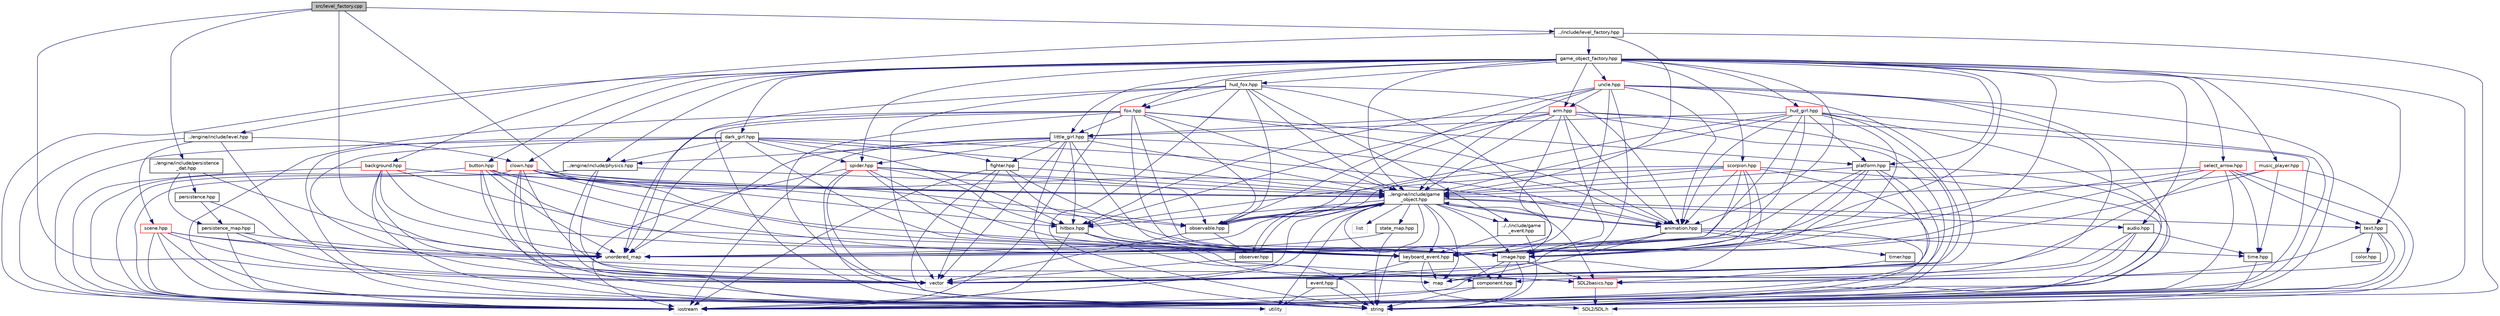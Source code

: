 digraph "src/level_factory.cpp"
{
  edge [fontname="Helvetica",fontsize="10",labelfontname="Helvetica",labelfontsize="10"];
  node [fontname="Helvetica",fontsize="10",shape=record];
  Node1 [label="src/level_factory.cpp",height=0.2,width=0.4,color="black", fillcolor="grey75", style="filled", fontcolor="black"];
  Node1 -> Node2 [color="midnightblue",fontsize="10",style="solid"];
  Node2 [label="../include/level_factory.hpp",height=0.2,width=0.4,color="black", fillcolor="white", style="filled",URL="$level__factory_8hpp.html"];
  Node2 -> Node3 [color="midnightblue",fontsize="10",style="solid"];
  Node3 [label="game_object_factory.hpp",height=0.2,width=0.4,color="black", fillcolor="white", style="filled",URL="$game__object__factory_8hpp.html"];
  Node3 -> Node4 [color="midnightblue",fontsize="10",style="solid"];
  Node4 [label="../engine/include/game\l_object.hpp",height=0.2,width=0.4,color="black", fillcolor="white", style="filled",URL="$game__object_8hpp.html"];
  Node4 -> Node5 [color="midnightblue",fontsize="10",style="solid"];
  Node5 [label="iostream",height=0.2,width=0.4,color="grey75", fillcolor="white", style="filled"];
  Node4 -> Node6 [color="midnightblue",fontsize="10",style="solid"];
  Node6 [label="map",height=0.2,width=0.4,color="grey75", fillcolor="white", style="filled"];
  Node4 -> Node7 [color="midnightblue",fontsize="10",style="solid"];
  Node7 [label="unordered_map",height=0.2,width=0.4,color="grey75", fillcolor="white", style="filled"];
  Node4 -> Node8 [color="midnightblue",fontsize="10",style="solid"];
  Node8 [label="vector",height=0.2,width=0.4,color="grey75", fillcolor="white", style="filled"];
  Node4 -> Node9 [color="midnightblue",fontsize="10",style="solid"];
  Node9 [label="list",height=0.2,width=0.4,color="grey75", fillcolor="white", style="filled"];
  Node4 -> Node10 [color="midnightblue",fontsize="10",style="solid"];
  Node10 [label="string",height=0.2,width=0.4,color="grey75", fillcolor="white", style="filled"];
  Node4 -> Node11 [color="midnightblue",fontsize="10",style="solid"];
  Node11 [label="utility",height=0.2,width=0.4,color="grey75", fillcolor="white", style="filled"];
  Node4 -> Node12 [color="midnightblue",fontsize="10",style="solid"];
  Node12 [label="SDL2basics.hpp",height=0.2,width=0.4,color="red", fillcolor="white", style="filled",URL="$_s_d_l2basics_8hpp.html"];
  Node12 -> Node13 [color="midnightblue",fontsize="10",style="solid"];
  Node13 [label="SDL2/SDL.h",height=0.2,width=0.4,color="grey75", fillcolor="white", style="filled"];
  Node4 -> Node14 [color="midnightblue",fontsize="10",style="solid"];
  Node14 [label="component.hpp",height=0.2,width=0.4,color="black", fillcolor="white", style="filled",URL="$component_8hpp.html"];
  Node14 -> Node10 [color="midnightblue",fontsize="10",style="solid"];
  Node14 -> Node5 [color="midnightblue",fontsize="10",style="solid"];
  Node4 -> Node15 [color="midnightblue",fontsize="10",style="solid"];
  Node15 [label="image.hpp",height=0.2,width=0.4,color="black", fillcolor="white", style="filled",URL="$image_8hpp.html"];
  Node15 -> Node12 [color="midnightblue",fontsize="10",style="solid"];
  Node15 -> Node14 [color="midnightblue",fontsize="10",style="solid"];
  Node15 -> Node10 [color="midnightblue",fontsize="10",style="solid"];
  Node15 -> Node5 [color="midnightblue",fontsize="10",style="solid"];
  Node4 -> Node16 [color="midnightblue",fontsize="10",style="solid"];
  Node16 [label="text.hpp",height=0.2,width=0.4,color="black", fillcolor="white", style="filled",URL="$text_8hpp.html"];
  Node16 -> Node12 [color="midnightblue",fontsize="10",style="solid"];
  Node16 -> Node14 [color="midnightblue",fontsize="10",style="solid"];
  Node16 -> Node17 [color="midnightblue",fontsize="10",style="solid"];
  Node17 [label="color.hpp",height=0.2,width=0.4,color="black", fillcolor="white", style="filled",URL="$color_8hpp.html"];
  Node16 -> Node10 [color="midnightblue",fontsize="10",style="solid"];
  Node4 -> Node18 [color="midnightblue",fontsize="10",style="solid"];
  Node18 [label="audio.hpp",height=0.2,width=0.4,color="black", fillcolor="white", style="filled",URL="$audio_8hpp.html"];
  Node18 -> Node12 [color="midnightblue",fontsize="10",style="solid"];
  Node18 -> Node14 [color="midnightblue",fontsize="10",style="solid"];
  Node18 -> Node19 [color="midnightblue",fontsize="10",style="solid"];
  Node19 [label="time.hpp",height=0.2,width=0.4,color="black", fillcolor="white", style="filled",URL="$time_8hpp.html"];
  Node19 -> Node13 [color="midnightblue",fontsize="10",style="solid"];
  Node18 -> Node10 [color="midnightblue",fontsize="10",style="solid"];
  Node4 -> Node20 [color="midnightblue",fontsize="10",style="solid"];
  Node20 [label="hitbox.hpp",height=0.2,width=0.4,color="black", fillcolor="white", style="filled",URL="$hitbox_8hpp.html"];
  Node20 -> Node10 [color="midnightblue",fontsize="10",style="solid"];
  Node20 -> Node5 [color="midnightblue",fontsize="10",style="solid"];
  Node20 -> Node12 [color="midnightblue",fontsize="10",style="solid"];
  Node20 -> Node14 [color="midnightblue",fontsize="10",style="solid"];
  Node4 -> Node21 [color="midnightblue",fontsize="10",style="solid"];
  Node21 [label="keyboard_event.hpp",height=0.2,width=0.4,color="black", fillcolor="white", style="filled",URL="$keyboard__event_8hpp.html"];
  Node21 -> Node22 [color="midnightblue",fontsize="10",style="solid"];
  Node22 [label="event.hpp",height=0.2,width=0.4,color="black", fillcolor="white", style="filled",URL="$event_8hpp.html"];
  Node22 -> Node10 [color="midnightblue",fontsize="10",style="solid"];
  Node22 -> Node11 [color="midnightblue",fontsize="10",style="solid"];
  Node21 -> Node13 [color="midnightblue",fontsize="10",style="solid"];
  Node21 -> Node6 [color="midnightblue",fontsize="10",style="solid"];
  Node4 -> Node23 [color="midnightblue",fontsize="10",style="solid"];
  Node23 [label="state_map.hpp",height=0.2,width=0.4,color="black", fillcolor="white", style="filled",URL="$state__map_8hpp.html"];
  Node23 -> Node10 [color="midnightblue",fontsize="10",style="solid"];
  Node23 -> Node7 [color="midnightblue",fontsize="10",style="solid"];
  Node4 -> Node24 [color="midnightblue",fontsize="10",style="solid"];
  Node24 [label="animation.hpp",height=0.2,width=0.4,color="black", fillcolor="white", style="filled",URL="$animation_8hpp.html"];
  Node24 -> Node10 [color="midnightblue",fontsize="10",style="solid"];
  Node24 -> Node8 [color="midnightblue",fontsize="10",style="solid"];
  Node24 -> Node6 [color="midnightblue",fontsize="10",style="solid"];
  Node24 -> Node4 [color="midnightblue",fontsize="10",style="solid"];
  Node24 -> Node15 [color="midnightblue",fontsize="10",style="solid"];
  Node24 -> Node19 [color="midnightblue",fontsize="10",style="solid"];
  Node24 -> Node25 [color="midnightblue",fontsize="10",style="solid"];
  Node25 [label="timer.hpp",height=0.2,width=0.4,color="black", fillcolor="white", style="filled",URL="$timer_8hpp.html"];
  Node25 -> Node12 [color="midnightblue",fontsize="10",style="solid"];
  Node4 -> Node26 [color="midnightblue",fontsize="10",style="solid"];
  Node26 [label="observer.hpp",height=0.2,width=0.4,color="black", fillcolor="white", style="filled",URL="$observer_8hpp.html"];
  Node26 -> Node4 [color="midnightblue",fontsize="10",style="solid"];
  Node26 -> Node8 [color="midnightblue",fontsize="10",style="solid"];
  Node4 -> Node27 [color="midnightblue",fontsize="10",style="solid"];
  Node27 [label="observable.hpp",height=0.2,width=0.4,color="black", fillcolor="white", style="filled",URL="$observable_8hpp.html"];
  Node27 -> Node4 [color="midnightblue",fontsize="10",style="solid"];
  Node27 -> Node26 [color="midnightblue",fontsize="10",style="solid"];
  Node27 -> Node8 [color="midnightblue",fontsize="10",style="solid"];
  Node4 -> Node28 [color="midnightblue",fontsize="10",style="solid"];
  Node28 [label="../../include/game\l_event.hpp",height=0.2,width=0.4,color="black", fillcolor="white", style="filled",URL="$game__event_8hpp.html"];
  Node28 -> Node10 [color="midnightblue",fontsize="10",style="solid"];
  Node28 -> Node21 [color="midnightblue",fontsize="10",style="solid"];
  Node3 -> Node18 [color="midnightblue",fontsize="10",style="solid"];
  Node3 -> Node15 [color="midnightblue",fontsize="10",style="solid"];
  Node3 -> Node16 [color="midnightblue",fontsize="10",style="solid"];
  Node3 -> Node24 [color="midnightblue",fontsize="10",style="solid"];
  Node3 -> Node29 [color="midnightblue",fontsize="10",style="solid"];
  Node29 [label="../engine/include/physics.hpp",height=0.2,width=0.4,color="black", fillcolor="white", style="filled",URL="$physics_8hpp.html"];
  Node29 -> Node5 [color="midnightblue",fontsize="10",style="solid"];
  Node29 -> Node10 [color="midnightblue",fontsize="10",style="solid"];
  Node29 -> Node8 [color="midnightblue",fontsize="10",style="solid"];
  Node29 -> Node4 [color="midnightblue",fontsize="10",style="solid"];
  Node3 -> Node21 [color="midnightblue",fontsize="10",style="solid"];
  Node3 -> Node30 [color="midnightblue",fontsize="10",style="solid"];
  Node30 [label="platform.hpp",height=0.2,width=0.4,color="black", fillcolor="white", style="filled",URL="$platform_8hpp.html"];
  Node30 -> Node4 [color="midnightblue",fontsize="10",style="solid"];
  Node30 -> Node21 [color="midnightblue",fontsize="10",style="solid"];
  Node30 -> Node15 [color="midnightblue",fontsize="10",style="solid"];
  Node30 -> Node5 [color="midnightblue",fontsize="10",style="solid"];
  Node30 -> Node8 [color="midnightblue",fontsize="10",style="solid"];
  Node30 -> Node10 [color="midnightblue",fontsize="10",style="solid"];
  Node30 -> Node7 [color="midnightblue",fontsize="10",style="solid"];
  Node3 -> Node31 [color="midnightblue",fontsize="10",style="solid"];
  Node31 [label="little_girl.hpp",height=0.2,width=0.4,color="black", fillcolor="white", style="filled",URL="$little__girl_8hpp.html"];
  Node31 -> Node4 [color="midnightblue",fontsize="10",style="solid"];
  Node31 -> Node21 [color="midnightblue",fontsize="10",style="solid"];
  Node31 -> Node24 [color="midnightblue",fontsize="10",style="solid"];
  Node31 -> Node20 [color="midnightblue",fontsize="10",style="solid"];
  Node31 -> Node29 [color="midnightblue",fontsize="10",style="solid"];
  Node31 -> Node32 [color="midnightblue",fontsize="10",style="solid"];
  Node32 [label="spider.hpp",height=0.2,width=0.4,color="red", fillcolor="white", style="filled",URL="$spider_8hpp.html"];
  Node32 -> Node4 [color="midnightblue",fontsize="10",style="solid"];
  Node32 -> Node21 [color="midnightblue",fontsize="10",style="solid"];
  Node32 -> Node15 [color="midnightblue",fontsize="10",style="solid"];
  Node32 -> Node20 [color="midnightblue",fontsize="10",style="solid"];
  Node32 -> Node27 [color="midnightblue",fontsize="10",style="solid"];
  Node32 -> Node5 [color="midnightblue",fontsize="10",style="solid"];
  Node32 -> Node8 [color="midnightblue",fontsize="10",style="solid"];
  Node32 -> Node10 [color="midnightblue",fontsize="10",style="solid"];
  Node31 -> Node33 [color="midnightblue",fontsize="10",style="solid"];
  Node33 [label="fighter.hpp",height=0.2,width=0.4,color="black", fillcolor="white", style="filled",URL="$fighter_8hpp.html"];
  Node33 -> Node4 [color="midnightblue",fontsize="10",style="solid"];
  Node33 -> Node21 [color="midnightblue",fontsize="10",style="solid"];
  Node33 -> Node15 [color="midnightblue",fontsize="10",style="solid"];
  Node33 -> Node5 [color="midnightblue",fontsize="10",style="solid"];
  Node33 -> Node8 [color="midnightblue",fontsize="10",style="solid"];
  Node33 -> Node10 [color="midnightblue",fontsize="10",style="solid"];
  Node31 -> Node5 [color="midnightblue",fontsize="10",style="solid"];
  Node31 -> Node8 [color="midnightblue",fontsize="10",style="solid"];
  Node31 -> Node10 [color="midnightblue",fontsize="10",style="solid"];
  Node31 -> Node7 [color="midnightblue",fontsize="10",style="solid"];
  Node3 -> Node34 [color="midnightblue",fontsize="10",style="solid"];
  Node34 [label="fox.hpp",height=0.2,width=0.4,color="red", fillcolor="white", style="filled",URL="$fox_8hpp.html"];
  Node34 -> Node4 [color="midnightblue",fontsize="10",style="solid"];
  Node34 -> Node24 [color="midnightblue",fontsize="10",style="solid"];
  Node34 -> Node15 [color="midnightblue",fontsize="10",style="solid"];
  Node34 -> Node21 [color="midnightblue",fontsize="10",style="solid"];
  Node34 -> Node30 [color="midnightblue",fontsize="10",style="solid"];
  Node34 -> Node27 [color="midnightblue",fontsize="10",style="solid"];
  Node34 -> Node31 [color="midnightblue",fontsize="10",style="solid"];
  Node34 -> Node5 [color="midnightblue",fontsize="10",style="solid"];
  Node34 -> Node8 [color="midnightblue",fontsize="10",style="solid"];
  Node34 -> Node10 [color="midnightblue",fontsize="10",style="solid"];
  Node34 -> Node7 [color="midnightblue",fontsize="10",style="solid"];
  Node3 -> Node35 [color="midnightblue",fontsize="10",style="solid"];
  Node35 [label="scorpion.hpp",height=0.2,width=0.4,color="red", fillcolor="white", style="filled",URL="$scorpion_8hpp.html"];
  Node35 -> Node4 [color="midnightblue",fontsize="10",style="solid"];
  Node35 -> Node21 [color="midnightblue",fontsize="10",style="solid"];
  Node35 -> Node15 [color="midnightblue",fontsize="10",style="solid"];
  Node35 -> Node20 [color="midnightblue",fontsize="10",style="solid"];
  Node35 -> Node27 [color="midnightblue",fontsize="10",style="solid"];
  Node35 -> Node24 [color="midnightblue",fontsize="10",style="solid"];
  Node35 -> Node5 [color="midnightblue",fontsize="10",style="solid"];
  Node35 -> Node8 [color="midnightblue",fontsize="10",style="solid"];
  Node35 -> Node10 [color="midnightblue",fontsize="10",style="solid"];
  Node3 -> Node32 [color="midnightblue",fontsize="10",style="solid"];
  Node3 -> Node36 [color="midnightblue",fontsize="10",style="solid"];
  Node36 [label="background.hpp",height=0.2,width=0.4,color="red", fillcolor="white", style="filled",URL="$background_8hpp.html"];
  Node36 -> Node4 [color="midnightblue",fontsize="10",style="solid"];
  Node36 -> Node21 [color="midnightblue",fontsize="10",style="solid"];
  Node36 -> Node15 [color="midnightblue",fontsize="10",style="solid"];
  Node36 -> Node5 [color="midnightblue",fontsize="10",style="solid"];
  Node36 -> Node8 [color="midnightblue",fontsize="10",style="solid"];
  Node36 -> Node10 [color="midnightblue",fontsize="10",style="solid"];
  Node36 -> Node7 [color="midnightblue",fontsize="10",style="solid"];
  Node3 -> Node37 [color="midnightblue",fontsize="10",style="solid"];
  Node37 [label="dark_girl.hpp",height=0.2,width=0.4,color="black", fillcolor="white", style="filled",URL="$dark__girl_8hpp.html"];
  Node37 -> Node4 [color="midnightblue",fontsize="10",style="solid"];
  Node37 -> Node21 [color="midnightblue",fontsize="10",style="solid"];
  Node37 -> Node24 [color="midnightblue",fontsize="10",style="solid"];
  Node37 -> Node20 [color="midnightblue",fontsize="10",style="solid"];
  Node37 -> Node29 [color="midnightblue",fontsize="10",style="solid"];
  Node37 -> Node32 [color="midnightblue",fontsize="10",style="solid"];
  Node37 -> Node33 [color="midnightblue",fontsize="10",style="solid"];
  Node37 -> Node5 [color="midnightblue",fontsize="10",style="solid"];
  Node37 -> Node8 [color="midnightblue",fontsize="10",style="solid"];
  Node37 -> Node10 [color="midnightblue",fontsize="10",style="solid"];
  Node37 -> Node7 [color="midnightblue",fontsize="10",style="solid"];
  Node3 -> Node38 [color="midnightblue",fontsize="10",style="solid"];
  Node38 [label="hud_girl.hpp",height=0.2,width=0.4,color="red", fillcolor="white", style="filled",URL="$hud__girl_8hpp.html"];
  Node38 -> Node4 [color="midnightblue",fontsize="10",style="solid"];
  Node38 -> Node24 [color="midnightblue",fontsize="10",style="solid"];
  Node38 -> Node15 [color="midnightblue",fontsize="10",style="solid"];
  Node38 -> Node21 [color="midnightblue",fontsize="10",style="solid"];
  Node38 -> Node30 [color="midnightblue",fontsize="10",style="solid"];
  Node38 -> Node27 [color="midnightblue",fontsize="10",style="solid"];
  Node38 -> Node31 [color="midnightblue",fontsize="10",style="solid"];
  Node38 -> Node5 [color="midnightblue",fontsize="10",style="solid"];
  Node38 -> Node8 [color="midnightblue",fontsize="10",style="solid"];
  Node38 -> Node10 [color="midnightblue",fontsize="10",style="solid"];
  Node38 -> Node7 [color="midnightblue",fontsize="10",style="solid"];
  Node3 -> Node39 [color="midnightblue",fontsize="10",style="solid"];
  Node39 [label="hud_fox.hpp",height=0.2,width=0.4,color="black", fillcolor="white", style="filled",URL="$hud__fox_8hpp.html"];
  Node39 -> Node4 [color="midnightblue",fontsize="10",style="solid"];
  Node39 -> Node24 [color="midnightblue",fontsize="10",style="solid"];
  Node39 -> Node15 [color="midnightblue",fontsize="10",style="solid"];
  Node39 -> Node27 [color="midnightblue",fontsize="10",style="solid"];
  Node39 -> Node34 [color="midnightblue",fontsize="10",style="solid"];
  Node39 -> Node28 [color="midnightblue",fontsize="10",style="solid"];
  Node39 -> Node5 [color="midnightblue",fontsize="10",style="solid"];
  Node39 -> Node8 [color="midnightblue",fontsize="10",style="solid"];
  Node39 -> Node10 [color="midnightblue",fontsize="10",style="solid"];
  Node39 -> Node7 [color="midnightblue",fontsize="10",style="solid"];
  Node3 -> Node40 [color="midnightblue",fontsize="10",style="solid"];
  Node40 [label="button.hpp",height=0.2,width=0.4,color="red", fillcolor="white", style="filled",URL="$button_8hpp.html"];
  Node40 -> Node4 [color="midnightblue",fontsize="10",style="solid"];
  Node40 -> Node15 [color="midnightblue",fontsize="10",style="solid"];
  Node40 -> Node21 [color="midnightblue",fontsize="10",style="solid"];
  Node40 -> Node5 [color="midnightblue",fontsize="10",style="solid"];
  Node40 -> Node8 [color="midnightblue",fontsize="10",style="solid"];
  Node40 -> Node10 [color="midnightblue",fontsize="10",style="solid"];
  Node40 -> Node7 [color="midnightblue",fontsize="10",style="solid"];
  Node3 -> Node41 [color="midnightblue",fontsize="10",style="solid"];
  Node41 [label="clown.hpp",height=0.2,width=0.4,color="red", fillcolor="white", style="filled",URL="$clown_8hpp.html"];
  Node41 -> Node4 [color="midnightblue",fontsize="10",style="solid"];
  Node41 -> Node21 [color="midnightblue",fontsize="10",style="solid"];
  Node41 -> Node15 [color="midnightblue",fontsize="10",style="solid"];
  Node41 -> Node20 [color="midnightblue",fontsize="10",style="solid"];
  Node41 -> Node27 [color="midnightblue",fontsize="10",style="solid"];
  Node41 -> Node24 [color="midnightblue",fontsize="10",style="solid"];
  Node41 -> Node5 [color="midnightblue",fontsize="10",style="solid"];
  Node41 -> Node8 [color="midnightblue",fontsize="10",style="solid"];
  Node41 -> Node10 [color="midnightblue",fontsize="10",style="solid"];
  Node41 -> Node6 [color="midnightblue",fontsize="10",style="solid"];
  Node3 -> Node42 [color="midnightblue",fontsize="10",style="solid"];
  Node42 [label="uncle.hpp",height=0.2,width=0.4,color="red", fillcolor="white", style="filled",URL="$uncle_8hpp.html"];
  Node42 -> Node4 [color="midnightblue",fontsize="10",style="solid"];
  Node42 -> Node21 [color="midnightblue",fontsize="10",style="solid"];
  Node42 -> Node15 [color="midnightblue",fontsize="10",style="solid"];
  Node42 -> Node20 [color="midnightblue",fontsize="10",style="solid"];
  Node42 -> Node27 [color="midnightblue",fontsize="10",style="solid"];
  Node42 -> Node24 [color="midnightblue",fontsize="10",style="solid"];
  Node42 -> Node43 [color="midnightblue",fontsize="10",style="solid"];
  Node43 [label="arm.hpp",height=0.2,width=0.4,color="red", fillcolor="white", style="filled",URL="$arm_8hpp.html"];
  Node43 -> Node4 [color="midnightblue",fontsize="10",style="solid"];
  Node43 -> Node21 [color="midnightblue",fontsize="10",style="solid"];
  Node43 -> Node15 [color="midnightblue",fontsize="10",style="solid"];
  Node43 -> Node20 [color="midnightblue",fontsize="10",style="solid"];
  Node43 -> Node27 [color="midnightblue",fontsize="10",style="solid"];
  Node43 -> Node24 [color="midnightblue",fontsize="10",style="solid"];
  Node43 -> Node31 [color="midnightblue",fontsize="10",style="solid"];
  Node43 -> Node5 [color="midnightblue",fontsize="10",style="solid"];
  Node43 -> Node8 [color="midnightblue",fontsize="10",style="solid"];
  Node43 -> Node10 [color="midnightblue",fontsize="10",style="solid"];
  Node42 -> Node5 [color="midnightblue",fontsize="10",style="solid"];
  Node42 -> Node8 [color="midnightblue",fontsize="10",style="solid"];
  Node42 -> Node10 [color="midnightblue",fontsize="10",style="solid"];
  Node42 -> Node6 [color="midnightblue",fontsize="10",style="solid"];
  Node3 -> Node43 [color="midnightblue",fontsize="10",style="solid"];
  Node3 -> Node44 [color="midnightblue",fontsize="10",style="solid"];
  Node44 [label="select_arrow.hpp",height=0.2,width=0.4,color="red", fillcolor="white", style="filled",URL="$select__arrow_8hpp.html"];
  Node44 -> Node4 [color="midnightblue",fontsize="10",style="solid"];
  Node44 -> Node16 [color="midnightblue",fontsize="10",style="solid"];
  Node44 -> Node21 [color="midnightblue",fontsize="10",style="solid"];
  Node44 -> Node19 [color="midnightblue",fontsize="10",style="solid"];
  Node44 -> Node5 [color="midnightblue",fontsize="10",style="solid"];
  Node44 -> Node8 [color="midnightblue",fontsize="10",style="solid"];
  Node44 -> Node10 [color="midnightblue",fontsize="10",style="solid"];
  Node44 -> Node7 [color="midnightblue",fontsize="10",style="solid"];
  Node3 -> Node45 [color="midnightblue",fontsize="10",style="solid"];
  Node45 [label="music_player.hpp",height=0.2,width=0.4,color="red", fillcolor="white", style="filled",URL="$music__player_8hpp.html"];
  Node45 -> Node4 [color="midnightblue",fontsize="10",style="solid"];
  Node45 -> Node19 [color="midnightblue",fontsize="10",style="solid"];
  Node45 -> Node21 [color="midnightblue",fontsize="10",style="solid"];
  Node45 -> Node10 [color="midnightblue",fontsize="10",style="solid"];
  Node3 -> Node5 [color="midnightblue",fontsize="10",style="solid"];
  Node3 -> Node10 [color="midnightblue",fontsize="10",style="solid"];
  Node2 -> Node46 [color="midnightblue",fontsize="10",style="solid"];
  Node46 [label="../engine/include/level.hpp",height=0.2,width=0.4,color="black", fillcolor="white", style="filled",URL="$level_8hpp.html"];
  Node46 -> Node5 [color="midnightblue",fontsize="10",style="solid"];
  Node46 -> Node10 [color="midnightblue",fontsize="10",style="solid"];
  Node46 -> Node47 [color="midnightblue",fontsize="10",style="solid"];
  Node47 [label="scene.hpp",height=0.2,width=0.4,color="red", fillcolor="white", style="filled",URL="$scene_8hpp.html"];
  Node47 -> Node12 [color="midnightblue",fontsize="10",style="solid"];
  Node47 -> Node5 [color="midnightblue",fontsize="10",style="solid"];
  Node47 -> Node7 [color="midnightblue",fontsize="10",style="solid"];
  Node47 -> Node8 [color="midnightblue",fontsize="10",style="solid"];
  Node47 -> Node11 [color="midnightblue",fontsize="10",style="solid"];
  Node47 -> Node10 [color="midnightblue",fontsize="10",style="solid"];
  Node46 -> Node41 [color="midnightblue",fontsize="10",style="solid"];
  Node2 -> Node4 [color="midnightblue",fontsize="10",style="solid"];
  Node2 -> Node10 [color="midnightblue",fontsize="10",style="solid"];
  Node1 -> Node48 [color="midnightblue",fontsize="10",style="solid"];
  Node48 [label="../engine/include/persistence\l_dat.hpp",height=0.2,width=0.4,color="black", fillcolor="white", style="filled",URL="$persistence__dat_8hpp.html"];
  Node48 -> Node49 [color="midnightblue",fontsize="10",style="solid"];
  Node49 [label="persistence.hpp",height=0.2,width=0.4,color="black", fillcolor="white", style="filled",URL="$persistence_8hpp.html"];
  Node49 -> Node7 [color="midnightblue",fontsize="10",style="solid"];
  Node49 -> Node50 [color="midnightblue",fontsize="10",style="solid"];
  Node50 [label="persistence_map.hpp",height=0.2,width=0.4,color="black", fillcolor="white", style="filled",URL="$persistence__map_8hpp.html"];
  Node50 -> Node7 [color="midnightblue",fontsize="10",style="solid"];
  Node50 -> Node8 [color="midnightblue",fontsize="10",style="solid"];
  Node50 -> Node10 [color="midnightblue",fontsize="10",style="solid"];
  Node48 -> Node50 [color="midnightblue",fontsize="10",style="solid"];
  Node48 -> Node7 [color="midnightblue",fontsize="10",style="solid"];
  Node1 -> Node27 [color="midnightblue",fontsize="10",style="solid"];
  Node1 -> Node7 [color="midnightblue",fontsize="10",style="solid"];
  Node1 -> Node8 [color="midnightblue",fontsize="10",style="solid"];
}

